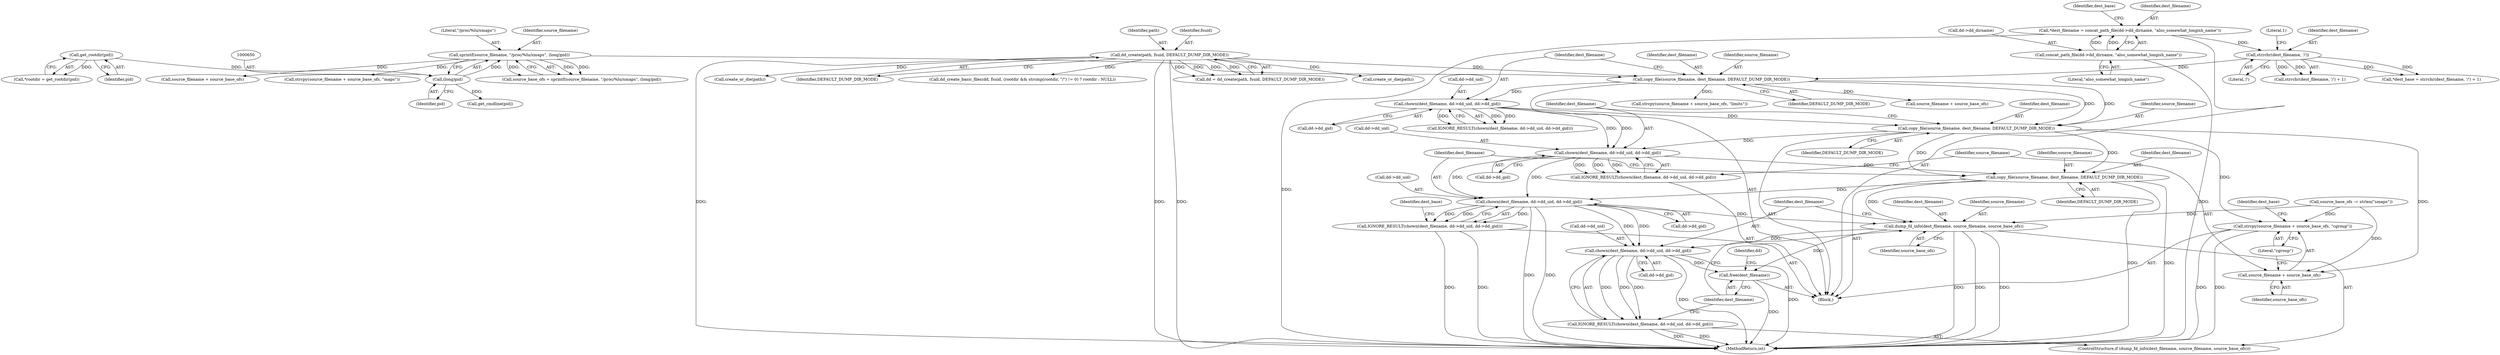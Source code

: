 digraph "0_abrt_80408e9e24a1c10f85fd969e1853e0f192157f92_0@API" {
"1000701" [label="(Call,copy_file(source_filename, dest_filename, DEFAULT_DUMP_DIR_MODE))"];
"1000680" [label="(Call,copy_file(source_filename, dest_filename, DEFAULT_DUMP_DIR_MODE))"];
"1000646" [label="(Call,sprintf(source_filename, \"/proc/%lu/smaps\", (long)pid))"];
"1000649" [label="(Call,(long)pid)"];
"1000627" [label="(Call,get_rootdir(pid))"];
"1000668" [label="(Call,strrchr(dest_filename, '/'))"];
"1000657" [label="(Call,*dest_filename = concat_path_file(dd->dd_dirname, \"also_somewhat_longish_name\"))"];
"1000659" [label="(Call,concat_path_file(dd->dd_dirname, \"also_somewhat_longish_name\"))"];
"1000617" [label="(Call,dd_create(path, fsuid, DEFAULT_DUMP_DIR_MODE))"];
"1000685" [label="(Call,chown(dest_filename, dd->dd_uid, dd->dd_gid))"];
"1000706" [label="(Call,chown(dest_filename, dd->dd_uid, dd->dd_gid))"];
"1000705" [label="(Call,IGNORE_RESULT(chown(dest_filename, dd->dd_uid, dd->dd_gid)))"];
"1000722" [label="(Call,copy_file(source_filename, dest_filename, DEFAULT_DUMP_DIR_MODE))"];
"1000727" [label="(Call,chown(dest_filename, dd->dd_uid, dd->dd_gid))"];
"1000726" [label="(Call,IGNORE_RESULT(chown(dest_filename, dd->dd_uid, dd->dd_gid)))"];
"1000739" [label="(Call,dump_fd_info(dest_filename, source_filename, source_base_ofs))"];
"1000744" [label="(Call,chown(dest_filename, dd->dd_uid, dd->dd_gid))"];
"1000743" [label="(Call,IGNORE_RESULT(chown(dest_filename, dd->dd_uid, dd->dd_gid)))"];
"1000752" [label="(Call,free(dest_filename))"];
"1000714" [label="(Call,strcpy(source_filename + source_base_ofs, \"cgroup\"))"];
"1000715" [label="(Call,source_filename + source_base_ofs)"];
"1000708" [label="(Call,dd->dd_uid)"];
"1000618" [label="(Identifier,path)"];
"1000726" [label="(Call,IGNORE_RESULT(chown(dest_filename, dd->dd_uid, dd->dd_gid)))"];
"1000753" [label="(Identifier,dest_filename)"];
"1000720" [label="(Identifier,dest_base)"];
"1000739" [label="(Call,dump_fd_info(dest_filename, source_filename, source_base_ofs))"];
"1000671" [label="(Literal,1)"];
"1000706" [label="(Call,chown(dest_filename, dd->dd_uid, dd->dd_gid))"];
"1000724" [label="(Identifier,dest_filename)"];
"1000672" [label="(Call,strcpy(source_filename + source_base_ofs, \"maps\"))"];
"1000693" [label="(Call,strcpy(source_filename + source_base_ofs, \"limits\"))"];
"1000648" [label="(Literal,\"/proc/%lu/smaps\")"];
"1000670" [label="(Literal,'/')"];
"1000646" [label="(Call,sprintf(source_filename, \"/proc/%lu/smaps\", (long)pid))"];
"1000701" [label="(Call,copy_file(source_filename, dest_filename, DEFAULT_DUMP_DIR_MODE))"];
"1000681" [label="(Identifier,source_filename)"];
"1000684" [label="(Call,IGNORE_RESULT(chown(dest_filename, dd->dd_uid, dd->dd_gid)))"];
"1000666" [label="(Identifier,dest_base)"];
"1000746" [label="(Call,dd->dd_uid)"];
"1000619" [label="(Identifier,fsuid)"];
"1000722" [label="(Call,copy_file(source_filename, dest_filename, DEFAULT_DUMP_DIR_MODE))"];
"1000714" [label="(Call,strcpy(source_filename + source_base_ofs, \"cgroup\"))"];
"1000716" [label="(Identifier,source_filename)"];
"1000667" [label="(Call,strrchr(dest_filename, '/') + 1)"];
"1000743" [label="(Call,IGNORE_RESULT(chown(dest_filename, dd->dd_uid, dd->dd_gid)))"];
"1000889" [label="(Call,create_or_die(path))"];
"1000687" [label="(Call,dd->dd_uid)"];
"1000855" [label="(Call,create_or_die(path))"];
"1000736" [label="(Identifier,dest_base)"];
"1000715" [label="(Call,source_filename + source_base_ofs)"];
"1000628" [label="(Identifier,pid)"];
"1000658" [label="(Identifier,dest_filename)"];
"1000729" [label="(Call,dd->dd_uid)"];
"1000740" [label="(Identifier,dest_filename)"];
"1000644" [label="(Call,source_base_ofs = sprintf(source_filename, \"/proc/%lu/smaps\", (long)pid))"];
"1000744" [label="(Call,chown(dest_filename, dd->dd_uid, dd->dd_gid))"];
"1000755" [label="(Identifier,dd)"];
"1000725" [label="(Identifier,DEFAULT_DUMP_DIR_MODE)"];
"1000620" [label="(Identifier,DEFAULT_DUMP_DIR_MODE)"];
"1000680" [label="(Call,copy_file(source_filename, dest_filename, DEFAULT_DUMP_DIR_MODE))"];
"1000683" [label="(Identifier,DEFAULT_DUMP_DIR_MODE)"];
"1000659" [label="(Call,concat_path_file(dd->dd_dirname, \"also_somewhat_longish_name\"))"];
"1000812" [label="(Call,get_cmdline(pid))"];
"1000738" [label="(ControlStructure,if (dump_fd_info(dest_filename, source_filename, source_base_ofs)))"];
"1000711" [label="(Call,dd->dd_gid)"];
"1000660" [label="(Call,dd->dd_dirname)"];
"1000673" [label="(Call,source_filename + source_base_ofs)"];
"1000704" [label="(Identifier,DEFAULT_DUMP_DIR_MODE)"];
"1000627" [label="(Call,get_rootdir(pid))"];
"1000617" [label="(Call,dd_create(path, fsuid, DEFAULT_DUMP_DIR_MODE))"];
"1000705" [label="(Call,IGNORE_RESULT(chown(dest_filename, dd->dd_uid, dd->dd_gid)))"];
"1000727" [label="(Call,chown(dest_filename, dd->dd_uid, dd->dd_gid))"];
"1000718" [label="(Literal,\"cgroup\")"];
"1000717" [label="(Identifier,source_base_ofs)"];
"1000702" [label="(Identifier,source_filename)"];
"1000652" [label="(Call,source_base_ofs -= strlen(\"smaps\"))"];
"1000741" [label="(Identifier,source_filename)"];
"1000668" [label="(Call,strrchr(dest_filename, '/'))"];
"1000703" [label="(Identifier,dest_filename)"];
"1000690" [label="(Call,dd->dd_gid)"];
"1000651" [label="(Identifier,pid)"];
"1000623" [label="(Block,)"];
"1000682" [label="(Identifier,dest_filename)"];
"1000707" [label="(Identifier,dest_filename)"];
"1000649" [label="(Call,(long)pid)"];
"1000629" [label="(Call,dd_create_basic_files(dd, fsuid, (rootdir && strcmp(rootdir, \"/\") != 0) ? rootdir : NULL))"];
"1000694" [label="(Call,source_filename + source_base_ofs)"];
"1001168" [label="(MethodReturn,int)"];
"1000685" [label="(Call,chown(dest_filename, dd->dd_uid, dd->dd_gid))"];
"1000732" [label="(Call,dd->dd_gid)"];
"1000657" [label="(Call,*dest_filename = concat_path_file(dd->dd_dirname, \"also_somewhat_longish_name\"))"];
"1000669" [label="(Identifier,dest_filename)"];
"1000686" [label="(Identifier,dest_filename)"];
"1000663" [label="(Literal,\"also_somewhat_longish_name\")"];
"1000625" [label="(Call,*rootdir = get_rootdir(pid))"];
"1000615" [label="(Call,dd = dd_create(path, fsuid, DEFAULT_DUMP_DIR_MODE))"];
"1000752" [label="(Call,free(dest_filename))"];
"1000749" [label="(Call,dd->dd_gid)"];
"1000723" [label="(Identifier,source_filename)"];
"1000742" [label="(Identifier,source_base_ofs)"];
"1000647" [label="(Identifier,source_filename)"];
"1000665" [label="(Call,*dest_base = strrchr(dest_filename, '/') + 1)"];
"1000745" [label="(Identifier,dest_filename)"];
"1000728" [label="(Identifier,dest_filename)"];
"1000701" -> "1000623"  [label="AST: "];
"1000701" -> "1000704"  [label="CFG: "];
"1000702" -> "1000701"  [label="AST: "];
"1000703" -> "1000701"  [label="AST: "];
"1000704" -> "1000701"  [label="AST: "];
"1000707" -> "1000701"  [label="CFG: "];
"1000680" -> "1000701"  [label="DDG: "];
"1000680" -> "1000701"  [label="DDG: "];
"1000685" -> "1000701"  [label="DDG: "];
"1000701" -> "1000706"  [label="DDG: "];
"1000701" -> "1000714"  [label="DDG: "];
"1000701" -> "1000715"  [label="DDG: "];
"1000701" -> "1000722"  [label="DDG: "];
"1000701" -> "1000722"  [label="DDG: "];
"1000680" -> "1000623"  [label="AST: "];
"1000680" -> "1000683"  [label="CFG: "];
"1000681" -> "1000680"  [label="AST: "];
"1000682" -> "1000680"  [label="AST: "];
"1000683" -> "1000680"  [label="AST: "];
"1000686" -> "1000680"  [label="CFG: "];
"1000646" -> "1000680"  [label="DDG: "];
"1000668" -> "1000680"  [label="DDG: "];
"1000617" -> "1000680"  [label="DDG: "];
"1000680" -> "1000685"  [label="DDG: "];
"1000680" -> "1000693"  [label="DDG: "];
"1000680" -> "1000694"  [label="DDG: "];
"1000646" -> "1000644"  [label="AST: "];
"1000646" -> "1000649"  [label="CFG: "];
"1000647" -> "1000646"  [label="AST: "];
"1000648" -> "1000646"  [label="AST: "];
"1000649" -> "1000646"  [label="AST: "];
"1000644" -> "1000646"  [label="CFG: "];
"1000646" -> "1000644"  [label="DDG: "];
"1000646" -> "1000644"  [label="DDG: "];
"1000646" -> "1000644"  [label="DDG: "];
"1000649" -> "1000646"  [label="DDG: "];
"1000646" -> "1000672"  [label="DDG: "];
"1000646" -> "1000673"  [label="DDG: "];
"1000649" -> "1000651"  [label="CFG: "];
"1000650" -> "1000649"  [label="AST: "];
"1000651" -> "1000649"  [label="AST: "];
"1000627" -> "1000649"  [label="DDG: "];
"1000649" -> "1000812"  [label="DDG: "];
"1000627" -> "1000625"  [label="AST: "];
"1000627" -> "1000628"  [label="CFG: "];
"1000628" -> "1000627"  [label="AST: "];
"1000625" -> "1000627"  [label="CFG: "];
"1000627" -> "1000625"  [label="DDG: "];
"1000668" -> "1000667"  [label="AST: "];
"1000668" -> "1000670"  [label="CFG: "];
"1000669" -> "1000668"  [label="AST: "];
"1000670" -> "1000668"  [label="AST: "];
"1000671" -> "1000668"  [label="CFG: "];
"1000668" -> "1000665"  [label="DDG: "];
"1000668" -> "1000665"  [label="DDG: "];
"1000668" -> "1000667"  [label="DDG: "];
"1000668" -> "1000667"  [label="DDG: "];
"1000657" -> "1000668"  [label="DDG: "];
"1000657" -> "1000623"  [label="AST: "];
"1000657" -> "1000659"  [label="CFG: "];
"1000658" -> "1000657"  [label="AST: "];
"1000659" -> "1000657"  [label="AST: "];
"1000666" -> "1000657"  [label="CFG: "];
"1000657" -> "1001168"  [label="DDG: "];
"1000659" -> "1000657"  [label="DDG: "];
"1000659" -> "1000657"  [label="DDG: "];
"1000659" -> "1000663"  [label="CFG: "];
"1000660" -> "1000659"  [label="AST: "];
"1000663" -> "1000659"  [label="AST: "];
"1000659" -> "1001168"  [label="DDG: "];
"1000617" -> "1000615"  [label="AST: "];
"1000617" -> "1000620"  [label="CFG: "];
"1000618" -> "1000617"  [label="AST: "];
"1000619" -> "1000617"  [label="AST: "];
"1000620" -> "1000617"  [label="AST: "];
"1000615" -> "1000617"  [label="CFG: "];
"1000617" -> "1001168"  [label="DDG: "];
"1000617" -> "1001168"  [label="DDG: "];
"1000617" -> "1001168"  [label="DDG: "];
"1000617" -> "1000615"  [label="DDG: "];
"1000617" -> "1000615"  [label="DDG: "];
"1000617" -> "1000615"  [label="DDG: "];
"1000617" -> "1000629"  [label="DDG: "];
"1000617" -> "1000855"  [label="DDG: "];
"1000617" -> "1000889"  [label="DDG: "];
"1000685" -> "1000684"  [label="AST: "];
"1000685" -> "1000690"  [label="CFG: "];
"1000686" -> "1000685"  [label="AST: "];
"1000687" -> "1000685"  [label="AST: "];
"1000690" -> "1000685"  [label="AST: "];
"1000684" -> "1000685"  [label="CFG: "];
"1000685" -> "1000684"  [label="DDG: "];
"1000685" -> "1000684"  [label="DDG: "];
"1000685" -> "1000684"  [label="DDG: "];
"1000685" -> "1000706"  [label="DDG: "];
"1000685" -> "1000706"  [label="DDG: "];
"1000706" -> "1000705"  [label="AST: "];
"1000706" -> "1000711"  [label="CFG: "];
"1000707" -> "1000706"  [label="AST: "];
"1000708" -> "1000706"  [label="AST: "];
"1000711" -> "1000706"  [label="AST: "];
"1000705" -> "1000706"  [label="CFG: "];
"1000706" -> "1000705"  [label="DDG: "];
"1000706" -> "1000705"  [label="DDG: "];
"1000706" -> "1000705"  [label="DDG: "];
"1000706" -> "1000722"  [label="DDG: "];
"1000706" -> "1000727"  [label="DDG: "];
"1000706" -> "1000727"  [label="DDG: "];
"1000705" -> "1000623"  [label="AST: "];
"1000716" -> "1000705"  [label="CFG: "];
"1000722" -> "1000623"  [label="AST: "];
"1000722" -> "1000725"  [label="CFG: "];
"1000723" -> "1000722"  [label="AST: "];
"1000724" -> "1000722"  [label="AST: "];
"1000725" -> "1000722"  [label="AST: "];
"1000728" -> "1000722"  [label="CFG: "];
"1000722" -> "1001168"  [label="DDG: "];
"1000722" -> "1001168"  [label="DDG: "];
"1000722" -> "1000727"  [label="DDG: "];
"1000722" -> "1000739"  [label="DDG: "];
"1000727" -> "1000726"  [label="AST: "];
"1000727" -> "1000732"  [label="CFG: "];
"1000728" -> "1000727"  [label="AST: "];
"1000729" -> "1000727"  [label="AST: "];
"1000732" -> "1000727"  [label="AST: "];
"1000726" -> "1000727"  [label="CFG: "];
"1000727" -> "1001168"  [label="DDG: "];
"1000727" -> "1001168"  [label="DDG: "];
"1000727" -> "1000726"  [label="DDG: "];
"1000727" -> "1000726"  [label="DDG: "];
"1000727" -> "1000726"  [label="DDG: "];
"1000727" -> "1000739"  [label="DDG: "];
"1000727" -> "1000744"  [label="DDG: "];
"1000727" -> "1000744"  [label="DDG: "];
"1000726" -> "1000623"  [label="AST: "];
"1000736" -> "1000726"  [label="CFG: "];
"1000726" -> "1001168"  [label="DDG: "];
"1000726" -> "1001168"  [label="DDG: "];
"1000739" -> "1000738"  [label="AST: "];
"1000739" -> "1000742"  [label="CFG: "];
"1000740" -> "1000739"  [label="AST: "];
"1000741" -> "1000739"  [label="AST: "];
"1000742" -> "1000739"  [label="AST: "];
"1000745" -> "1000739"  [label="CFG: "];
"1000753" -> "1000739"  [label="CFG: "];
"1000739" -> "1001168"  [label="DDG: "];
"1000739" -> "1001168"  [label="DDG: "];
"1000739" -> "1001168"  [label="DDG: "];
"1000652" -> "1000739"  [label="DDG: "];
"1000739" -> "1000744"  [label="DDG: "];
"1000739" -> "1000752"  [label="DDG: "];
"1000744" -> "1000743"  [label="AST: "];
"1000744" -> "1000749"  [label="CFG: "];
"1000745" -> "1000744"  [label="AST: "];
"1000746" -> "1000744"  [label="AST: "];
"1000749" -> "1000744"  [label="AST: "];
"1000743" -> "1000744"  [label="CFG: "];
"1000744" -> "1001168"  [label="DDG: "];
"1000744" -> "1001168"  [label="DDG: "];
"1000744" -> "1000743"  [label="DDG: "];
"1000744" -> "1000743"  [label="DDG: "];
"1000744" -> "1000743"  [label="DDG: "];
"1000744" -> "1000752"  [label="DDG: "];
"1000743" -> "1000738"  [label="AST: "];
"1000753" -> "1000743"  [label="CFG: "];
"1000743" -> "1001168"  [label="DDG: "];
"1000743" -> "1001168"  [label="DDG: "];
"1000752" -> "1000623"  [label="AST: "];
"1000752" -> "1000753"  [label="CFG: "];
"1000753" -> "1000752"  [label="AST: "];
"1000755" -> "1000752"  [label="CFG: "];
"1000752" -> "1001168"  [label="DDG: "];
"1000714" -> "1000623"  [label="AST: "];
"1000714" -> "1000718"  [label="CFG: "];
"1000715" -> "1000714"  [label="AST: "];
"1000718" -> "1000714"  [label="AST: "];
"1000720" -> "1000714"  [label="CFG: "];
"1000714" -> "1001168"  [label="DDG: "];
"1000714" -> "1001168"  [label="DDG: "];
"1000652" -> "1000714"  [label="DDG: "];
"1000715" -> "1000717"  [label="CFG: "];
"1000716" -> "1000715"  [label="AST: "];
"1000717" -> "1000715"  [label="AST: "];
"1000718" -> "1000715"  [label="CFG: "];
"1000652" -> "1000715"  [label="DDG: "];
}
